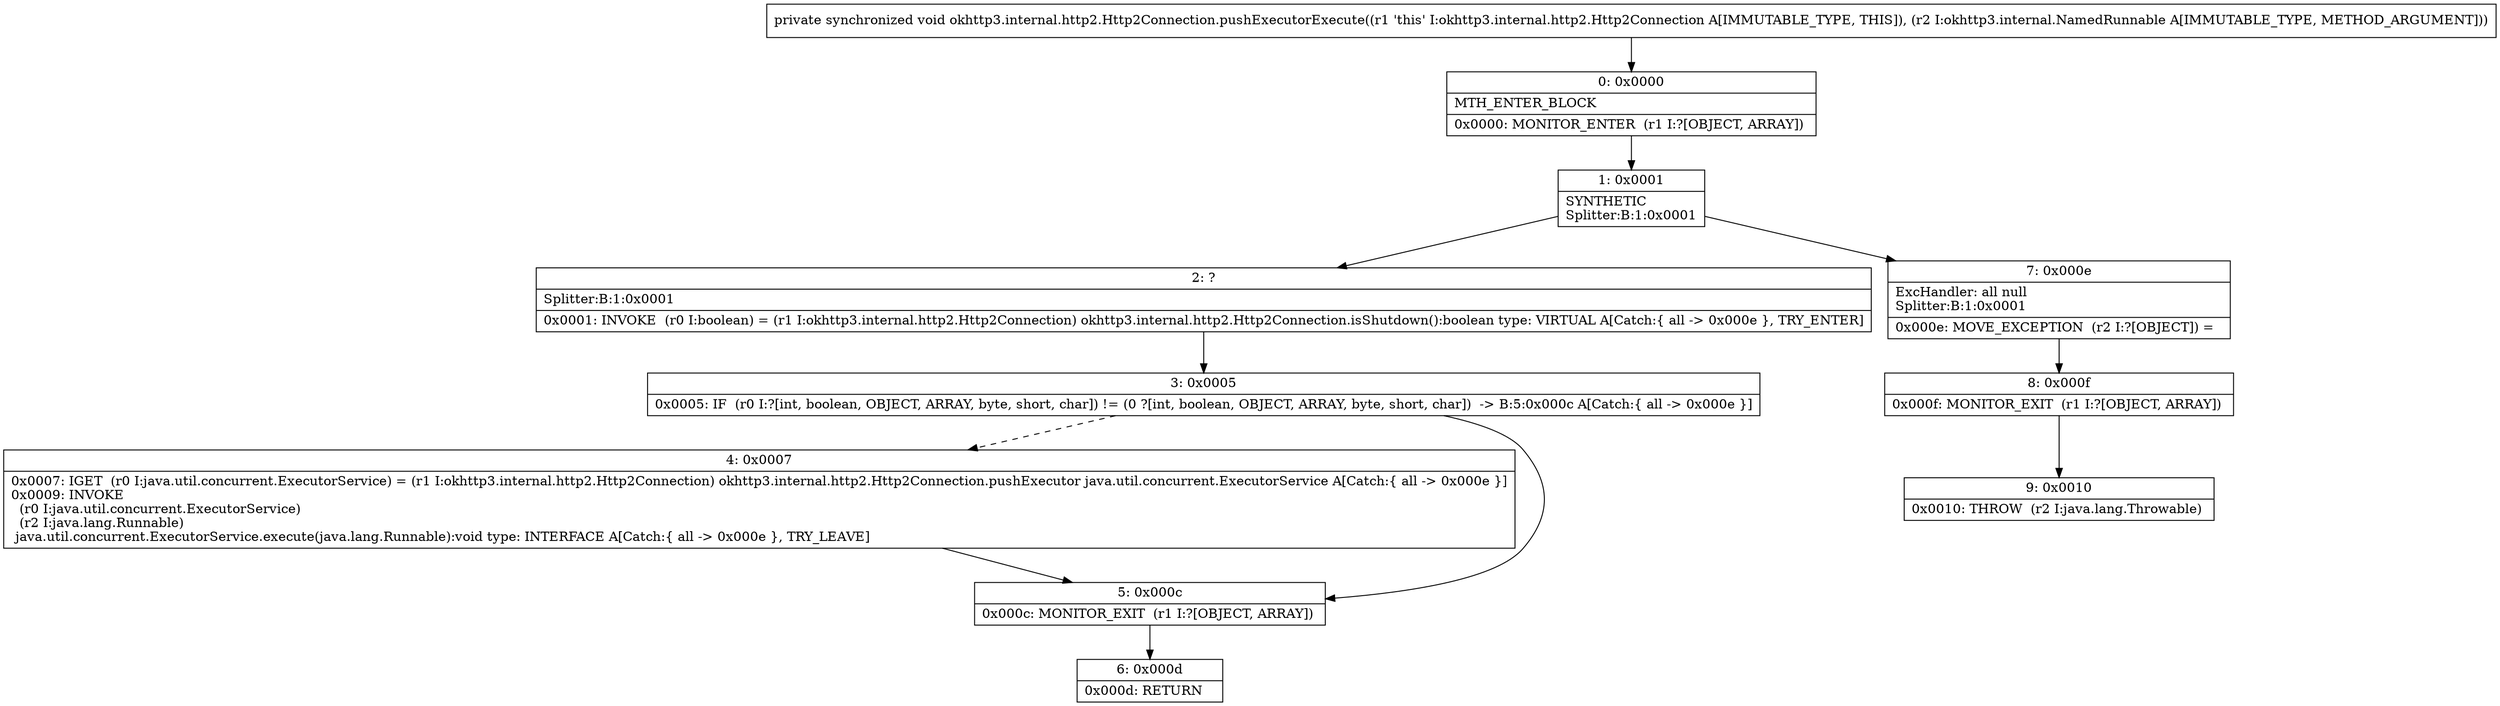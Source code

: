 digraph "CFG forokhttp3.internal.http2.Http2Connection.pushExecutorExecute(Lokhttp3\/internal\/NamedRunnable;)V" {
Node_0 [shape=record,label="{0\:\ 0x0000|MTH_ENTER_BLOCK\l|0x0000: MONITOR_ENTER  (r1 I:?[OBJECT, ARRAY]) \l}"];
Node_1 [shape=record,label="{1\:\ 0x0001|SYNTHETIC\lSplitter:B:1:0x0001\l}"];
Node_2 [shape=record,label="{2\:\ ?|Splitter:B:1:0x0001\l|0x0001: INVOKE  (r0 I:boolean) = (r1 I:okhttp3.internal.http2.Http2Connection) okhttp3.internal.http2.Http2Connection.isShutdown():boolean type: VIRTUAL A[Catch:\{ all \-\> 0x000e \}, TRY_ENTER]\l}"];
Node_3 [shape=record,label="{3\:\ 0x0005|0x0005: IF  (r0 I:?[int, boolean, OBJECT, ARRAY, byte, short, char]) != (0 ?[int, boolean, OBJECT, ARRAY, byte, short, char])  \-\> B:5:0x000c A[Catch:\{ all \-\> 0x000e \}]\l}"];
Node_4 [shape=record,label="{4\:\ 0x0007|0x0007: IGET  (r0 I:java.util.concurrent.ExecutorService) = (r1 I:okhttp3.internal.http2.Http2Connection) okhttp3.internal.http2.Http2Connection.pushExecutor java.util.concurrent.ExecutorService A[Catch:\{ all \-\> 0x000e \}]\l0x0009: INVOKE  \l  (r0 I:java.util.concurrent.ExecutorService)\l  (r2 I:java.lang.Runnable)\l java.util.concurrent.ExecutorService.execute(java.lang.Runnable):void type: INTERFACE A[Catch:\{ all \-\> 0x000e \}, TRY_LEAVE]\l}"];
Node_5 [shape=record,label="{5\:\ 0x000c|0x000c: MONITOR_EXIT  (r1 I:?[OBJECT, ARRAY]) \l}"];
Node_6 [shape=record,label="{6\:\ 0x000d|0x000d: RETURN   \l}"];
Node_7 [shape=record,label="{7\:\ 0x000e|ExcHandler: all null\lSplitter:B:1:0x0001\l|0x000e: MOVE_EXCEPTION  (r2 I:?[OBJECT]) =  \l}"];
Node_8 [shape=record,label="{8\:\ 0x000f|0x000f: MONITOR_EXIT  (r1 I:?[OBJECT, ARRAY]) \l}"];
Node_9 [shape=record,label="{9\:\ 0x0010|0x0010: THROW  (r2 I:java.lang.Throwable) \l}"];
MethodNode[shape=record,label="{private synchronized void okhttp3.internal.http2.Http2Connection.pushExecutorExecute((r1 'this' I:okhttp3.internal.http2.Http2Connection A[IMMUTABLE_TYPE, THIS]), (r2 I:okhttp3.internal.NamedRunnable A[IMMUTABLE_TYPE, METHOD_ARGUMENT])) }"];
MethodNode -> Node_0;
Node_0 -> Node_1;
Node_1 -> Node_2;
Node_1 -> Node_7;
Node_2 -> Node_3;
Node_3 -> Node_4[style=dashed];
Node_3 -> Node_5;
Node_4 -> Node_5;
Node_5 -> Node_6;
Node_7 -> Node_8;
Node_8 -> Node_9;
}


